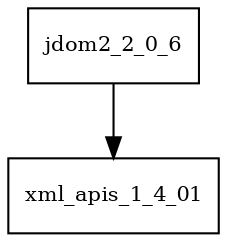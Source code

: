 digraph jdom2_2_0_6_dependencies {
  node [shape = box, fontsize=10.0];
  jdom2_2_0_6 -> xml_apis_1_4_01;
}
